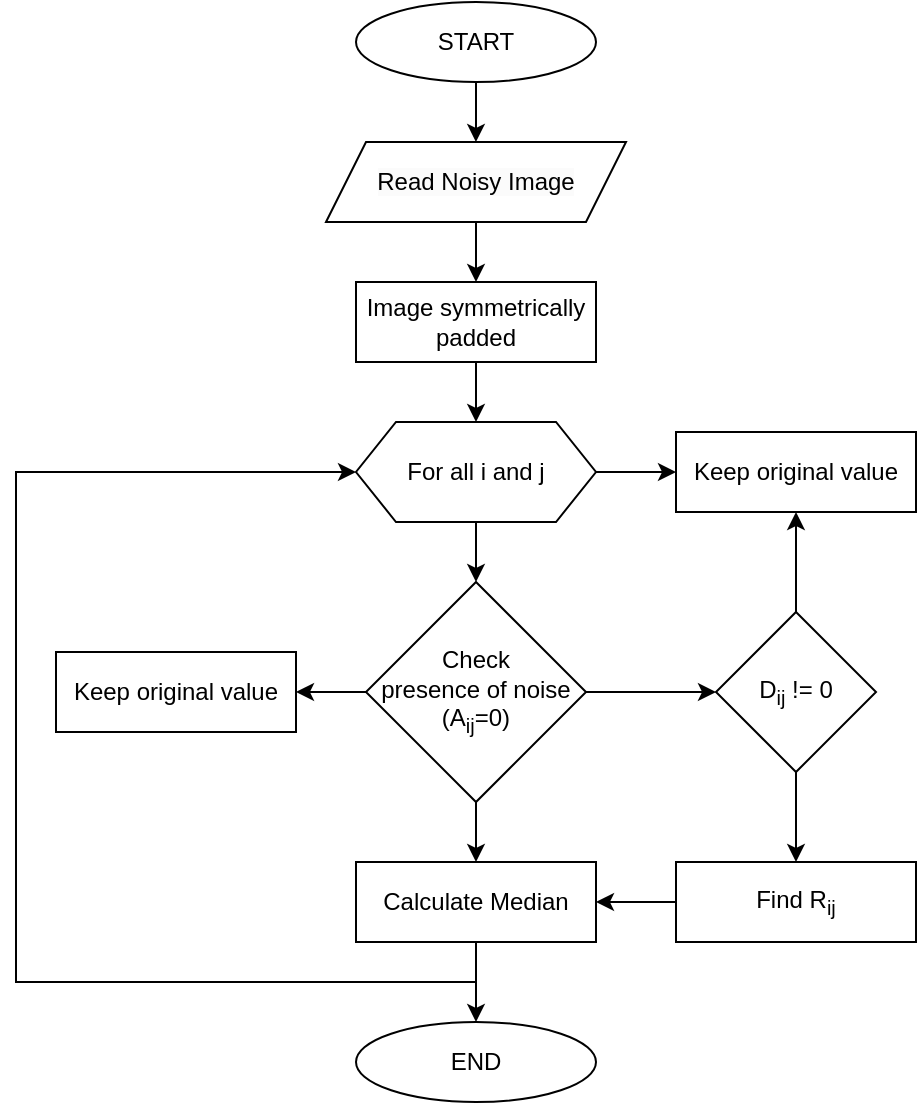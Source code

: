 <mxfile version="21.2.9" type="device">
  <diagram id="C5RBs43oDa-KdzZeNtuy" name="Page-1">
    <mxGraphModel dx="733" dy="363" grid="1" gridSize="10" guides="1" tooltips="1" connect="1" arrows="1" fold="1" page="1" pageScale="1" pageWidth="827" pageHeight="1169" math="0" shadow="0">
      <root>
        <mxCell id="WIyWlLk6GJQsqaUBKTNV-0" />
        <mxCell id="WIyWlLk6GJQsqaUBKTNV-1" parent="WIyWlLk6GJQsqaUBKTNV-0" />
        <mxCell id="k5SD54yLm0TU9Mdio9HU-0" value="" style="edgeStyle=orthogonalEdgeStyle;rounded=0;orthogonalLoop=1;jettySize=auto;html=1;" edge="1" parent="WIyWlLk6GJQsqaUBKTNV-1" source="k5SD54yLm0TU9Mdio9HU-1">
          <mxGeometry relative="1" as="geometry">
            <mxPoint x="259.966" y="90" as="targetPoint" />
          </mxGeometry>
        </mxCell>
        <mxCell id="k5SD54yLm0TU9Mdio9HU-1" value="START" style="ellipse;whiteSpace=wrap;html=1;" vertex="1" parent="WIyWlLk6GJQsqaUBKTNV-1">
          <mxGeometry x="200" y="20" width="120" height="40" as="geometry" />
        </mxCell>
        <mxCell id="k5SD54yLm0TU9Mdio9HU-2" value="" style="edgeStyle=orthogonalEdgeStyle;rounded=0;orthogonalLoop=1;jettySize=auto;html=1;" edge="1" parent="WIyWlLk6GJQsqaUBKTNV-1" source="k5SD54yLm0TU9Mdio9HU-3" target="k5SD54yLm0TU9Mdio9HU-4">
          <mxGeometry relative="1" as="geometry" />
        </mxCell>
        <mxCell id="k5SD54yLm0TU9Mdio9HU-3" value="&lt;span style=&quot;color: rgb(0, 0, 0); font-family: Helvetica; font-size: 12px; font-style: normal; font-variant-ligatures: normal; font-variant-caps: normal; font-weight: 400; letter-spacing: normal; orphans: 2; text-align: center; text-indent: 0px; text-transform: none; widows: 2; word-spacing: 0px; -webkit-text-stroke-width: 0px; background-color: rgb(251, 251, 251); text-decoration-thickness: initial; text-decoration-style: initial; text-decoration-color: initial; float: none; display: inline !important;&quot;&gt;Read Noisy Image&lt;/span&gt;" style="shape=parallelogram;perimeter=parallelogramPerimeter;whiteSpace=wrap;html=1;fixedSize=1;" vertex="1" parent="WIyWlLk6GJQsqaUBKTNV-1">
          <mxGeometry x="185" y="90" width="150" height="40" as="geometry" />
        </mxCell>
        <mxCell id="k5SD54yLm0TU9Mdio9HU-6" value="" style="edgeStyle=orthogonalEdgeStyle;rounded=0;orthogonalLoop=1;jettySize=auto;html=1;" edge="1" parent="WIyWlLk6GJQsqaUBKTNV-1" source="k5SD54yLm0TU9Mdio9HU-4" target="k5SD54yLm0TU9Mdio9HU-5">
          <mxGeometry relative="1" as="geometry" />
        </mxCell>
        <mxCell id="k5SD54yLm0TU9Mdio9HU-4" value="Image symmetrically padded" style="whiteSpace=wrap;html=1;" vertex="1" parent="WIyWlLk6GJQsqaUBKTNV-1">
          <mxGeometry x="200" y="160" width="120" height="40" as="geometry" />
        </mxCell>
        <mxCell id="k5SD54yLm0TU9Mdio9HU-8" value="" style="edgeStyle=orthogonalEdgeStyle;rounded=0;orthogonalLoop=1;jettySize=auto;html=1;" edge="1" parent="WIyWlLk6GJQsqaUBKTNV-1" source="k5SD54yLm0TU9Mdio9HU-5" target="k5SD54yLm0TU9Mdio9HU-7">
          <mxGeometry relative="1" as="geometry" />
        </mxCell>
        <mxCell id="k5SD54yLm0TU9Mdio9HU-23" style="edgeStyle=orthogonalEdgeStyle;rounded=0;orthogonalLoop=1;jettySize=auto;html=1;entryX=0;entryY=0.5;entryDx=0;entryDy=0;" edge="1" parent="WIyWlLk6GJQsqaUBKTNV-1" source="k5SD54yLm0TU9Mdio9HU-5" target="k5SD54yLm0TU9Mdio9HU-20">
          <mxGeometry relative="1" as="geometry" />
        </mxCell>
        <mxCell id="k5SD54yLm0TU9Mdio9HU-5" value="For all i and j" style="shape=hexagon;perimeter=hexagonPerimeter2;whiteSpace=wrap;html=1;fixedSize=1;" vertex="1" parent="WIyWlLk6GJQsqaUBKTNV-1">
          <mxGeometry x="200" y="230" width="120" height="50" as="geometry" />
        </mxCell>
        <mxCell id="k5SD54yLm0TU9Mdio9HU-10" value="" style="edgeStyle=orthogonalEdgeStyle;rounded=0;orthogonalLoop=1;jettySize=auto;html=1;" edge="1" parent="WIyWlLk6GJQsqaUBKTNV-1" source="k5SD54yLm0TU9Mdio9HU-7" target="k5SD54yLm0TU9Mdio9HU-9">
          <mxGeometry relative="1" as="geometry" />
        </mxCell>
        <mxCell id="k5SD54yLm0TU9Mdio9HU-12" value="" style="edgeStyle=orthogonalEdgeStyle;rounded=0;orthogonalLoop=1;jettySize=auto;html=1;" edge="1" parent="WIyWlLk6GJQsqaUBKTNV-1" source="k5SD54yLm0TU9Mdio9HU-7" target="k5SD54yLm0TU9Mdio9HU-11">
          <mxGeometry relative="1" as="geometry" />
        </mxCell>
        <mxCell id="k5SD54yLm0TU9Mdio9HU-16" style="edgeStyle=orthogonalEdgeStyle;rounded=0;orthogonalLoop=1;jettySize=auto;html=1;" edge="1" parent="WIyWlLk6GJQsqaUBKTNV-1" source="k5SD54yLm0TU9Mdio9HU-7" target="k5SD54yLm0TU9Mdio9HU-17">
          <mxGeometry relative="1" as="geometry">
            <mxPoint x="380" y="355" as="targetPoint" />
          </mxGeometry>
        </mxCell>
        <mxCell id="k5SD54yLm0TU9Mdio9HU-7" value="Check&lt;br&gt;presence of noise&lt;br&gt;(A&lt;sub&gt;ij&lt;/sub&gt;=0)" style="rhombus;whiteSpace=wrap;html=1;aspect=fixed;" vertex="1" parent="WIyWlLk6GJQsqaUBKTNV-1">
          <mxGeometry x="205" y="310" width="110" height="110" as="geometry" />
        </mxCell>
        <mxCell id="k5SD54yLm0TU9Mdio9HU-14" style="edgeStyle=orthogonalEdgeStyle;rounded=0;orthogonalLoop=1;jettySize=auto;html=1;entryX=0.5;entryY=0;entryDx=0;entryDy=0;" edge="1" parent="WIyWlLk6GJQsqaUBKTNV-1" source="k5SD54yLm0TU9Mdio9HU-9" target="k5SD54yLm0TU9Mdio9HU-13">
          <mxGeometry relative="1" as="geometry" />
        </mxCell>
        <mxCell id="k5SD54yLm0TU9Mdio9HU-9" value="Calculate Median" style="whiteSpace=wrap;html=1;" vertex="1" parent="WIyWlLk6GJQsqaUBKTNV-1">
          <mxGeometry x="200" y="450" width="120" height="40" as="geometry" />
        </mxCell>
        <mxCell id="k5SD54yLm0TU9Mdio9HU-11" value="Keep original value" style="whiteSpace=wrap;html=1;" vertex="1" parent="WIyWlLk6GJQsqaUBKTNV-1">
          <mxGeometry x="50" y="345" width="120" height="40" as="geometry" />
        </mxCell>
        <mxCell id="k5SD54yLm0TU9Mdio9HU-13" value="END" style="ellipse;whiteSpace=wrap;html=1;" vertex="1" parent="WIyWlLk6GJQsqaUBKTNV-1">
          <mxGeometry x="200" y="530" width="120" height="40" as="geometry" />
        </mxCell>
        <mxCell id="k5SD54yLm0TU9Mdio9HU-15" value="" style="endArrow=classic;html=1;rounded=0;entryX=0;entryY=0.5;entryDx=0;entryDy=0;" edge="1" parent="WIyWlLk6GJQsqaUBKTNV-1" target="k5SD54yLm0TU9Mdio9HU-5">
          <mxGeometry width="50" height="50" relative="1" as="geometry">
            <mxPoint x="260" y="510" as="sourcePoint" />
            <mxPoint x="290" y="430" as="targetPoint" />
            <Array as="points">
              <mxPoint x="30" y="510" />
              <mxPoint x="30" y="255" />
            </Array>
          </mxGeometry>
        </mxCell>
        <mxCell id="k5SD54yLm0TU9Mdio9HU-21" style="edgeStyle=orthogonalEdgeStyle;rounded=0;orthogonalLoop=1;jettySize=auto;html=1;entryX=0.5;entryY=1;entryDx=0;entryDy=0;" edge="1" parent="WIyWlLk6GJQsqaUBKTNV-1" source="k5SD54yLm0TU9Mdio9HU-17" target="k5SD54yLm0TU9Mdio9HU-20">
          <mxGeometry relative="1" as="geometry" />
        </mxCell>
        <mxCell id="k5SD54yLm0TU9Mdio9HU-25" value="" style="edgeStyle=orthogonalEdgeStyle;rounded=0;orthogonalLoop=1;jettySize=auto;html=1;" edge="1" parent="WIyWlLk6GJQsqaUBKTNV-1" source="k5SD54yLm0TU9Mdio9HU-17" target="k5SD54yLm0TU9Mdio9HU-24">
          <mxGeometry relative="1" as="geometry" />
        </mxCell>
        <mxCell id="k5SD54yLm0TU9Mdio9HU-17" value="D&lt;sub&gt;ij&lt;/sub&gt; != 0" style="rhombus;whiteSpace=wrap;html=1;" vertex="1" parent="WIyWlLk6GJQsqaUBKTNV-1">
          <mxGeometry x="380" y="325" width="80" height="80" as="geometry" />
        </mxCell>
        <mxCell id="k5SD54yLm0TU9Mdio9HU-20" value="Keep original value" style="whiteSpace=wrap;html=1;" vertex="1" parent="WIyWlLk6GJQsqaUBKTNV-1">
          <mxGeometry x="360" y="235" width="120" height="40" as="geometry" />
        </mxCell>
        <mxCell id="k5SD54yLm0TU9Mdio9HU-26" style="edgeStyle=orthogonalEdgeStyle;rounded=0;orthogonalLoop=1;jettySize=auto;html=1;entryX=1;entryY=0.5;entryDx=0;entryDy=0;" edge="1" parent="WIyWlLk6GJQsqaUBKTNV-1" source="k5SD54yLm0TU9Mdio9HU-24" target="k5SD54yLm0TU9Mdio9HU-9">
          <mxGeometry relative="1" as="geometry" />
        </mxCell>
        <mxCell id="k5SD54yLm0TU9Mdio9HU-24" value="Find R&lt;sub&gt;ij&lt;/sub&gt;" style="whiteSpace=wrap;html=1;" vertex="1" parent="WIyWlLk6GJQsqaUBKTNV-1">
          <mxGeometry x="360" y="450" width="120" height="40" as="geometry" />
        </mxCell>
      </root>
    </mxGraphModel>
  </diagram>
</mxfile>
